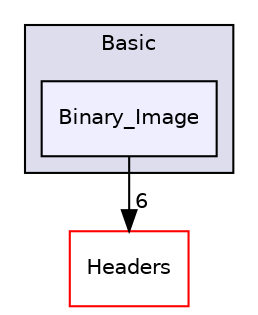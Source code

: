 digraph "Binary_Image" {
  compound=true
  node [ fontsize="10", fontname="Helvetica"];
  edge [ labelfontsize="10", labelfontname="Helvetica"];
  subgraph clusterdir_fff1b91a0428f70ca6ccff656ee7b826 {
    graph [ bgcolor="#ddddee", pencolor="black", label="Basic" fontname="Helvetica", fontsize="10", URL="dir_fff1b91a0428f70ca6ccff656ee7b826.html"]
  dir_a4bdd6f8f4c08d7e9426eba536903c27 [shape=box, label="Binary_Image", style="filled", fillcolor="#eeeeff", pencolor="black", URL="dir_a4bdd6f8f4c08d7e9426eba536903c27.html"];
  }
  dir_3ed09e8ce6640af79318ee4a8db1ede0 [shape=box label="Headers" fillcolor="white" style="filled" color="red" URL="dir_3ed09e8ce6640af79318ee4a8db1ede0.html"];
  dir_a4bdd6f8f4c08d7e9426eba536903c27->dir_3ed09e8ce6640af79318ee4a8db1ede0 [headlabel="6", labeldistance=1.5 headhref="dir_000020_000008.html"];
}
